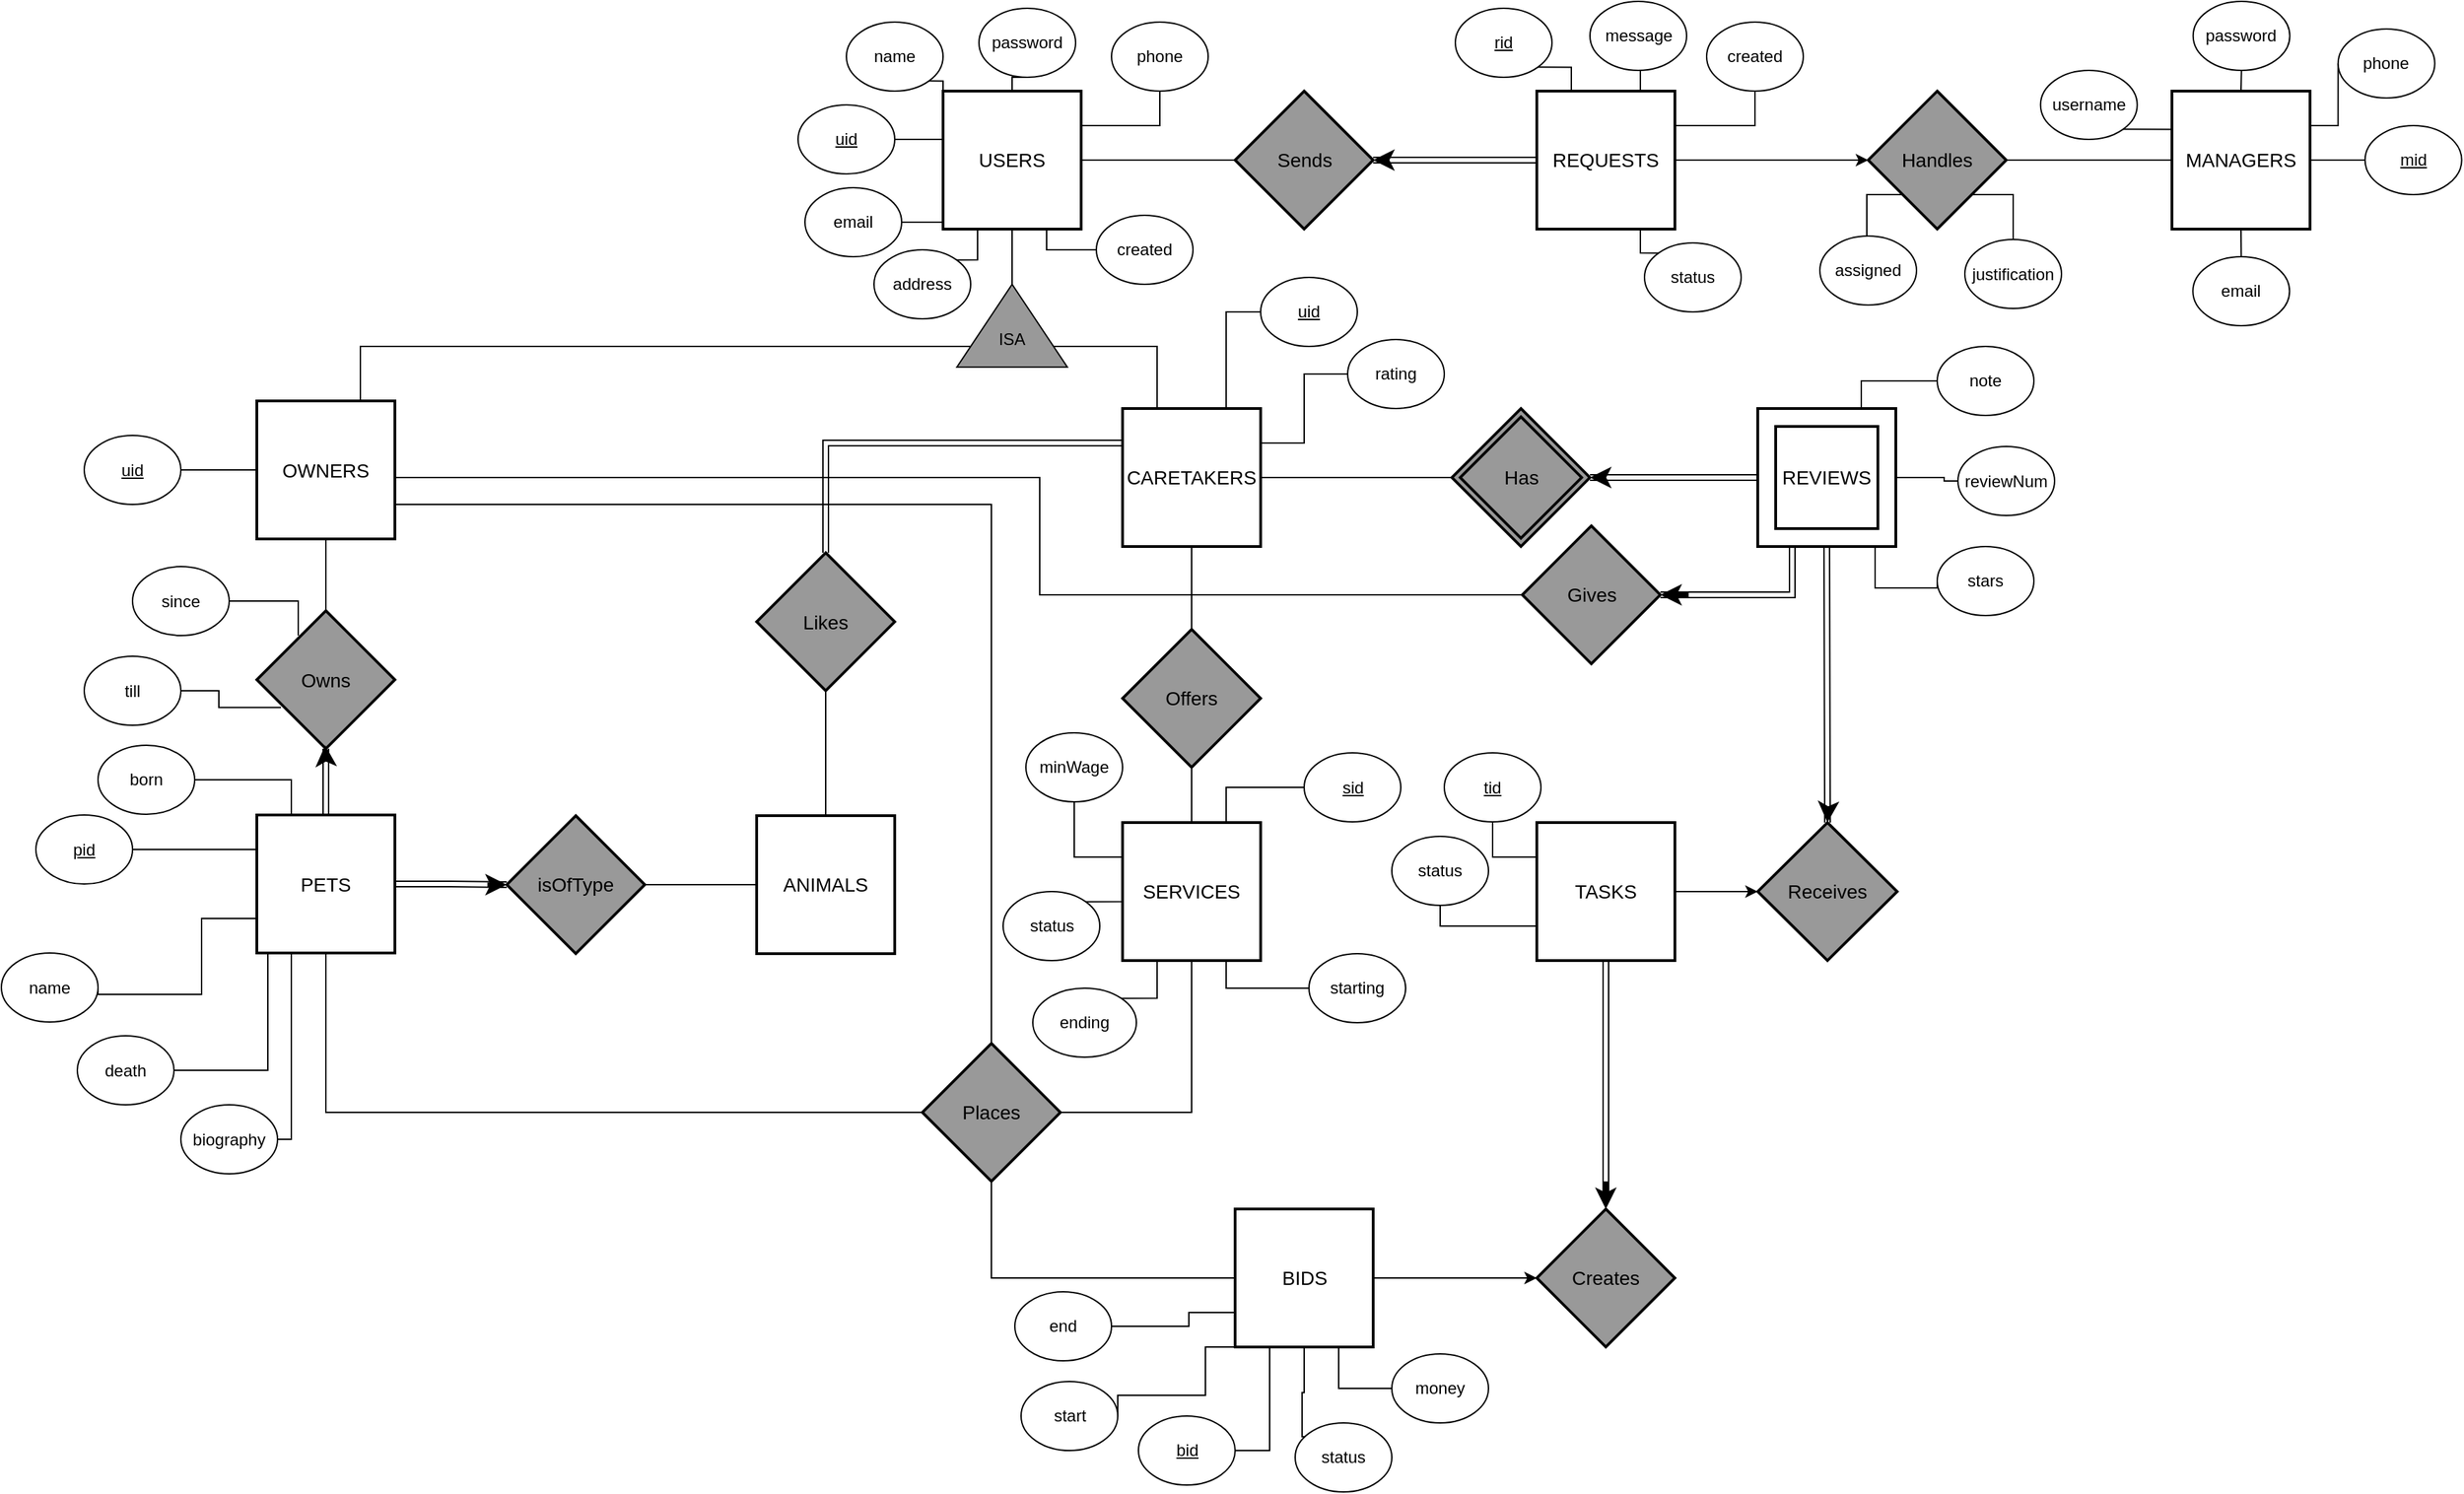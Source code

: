 <mxfile version="10.6.0" type="device"><diagram id="n_e7y2fz_6-iy9PknQTj" name="Page-1"><mxGraphModel dx="2735" dy="988" grid="1" gridSize="10" guides="1" tooltips="1" connect="1" arrows="1" fold="1" page="1" pageScale="1" pageWidth="850" pageHeight="1100" math="0" shadow="0"><root><mxCell id="0"/><mxCell id="1" parent="0"/><mxCell id="u1Fh-uvXzKbqmt_doN1d-62" style="edgeStyle=orthogonalEdgeStyle;rounded=0;comic=0;orthogonalLoop=1;jettySize=auto;html=1;exitX=1;exitY=0.5;exitDx=0;exitDy=0;entryX=0;entryY=0.5;entryDx=0;entryDy=0;endArrow=none;endFill=0;shape=link;" parent="1" source="u1Fh-uvXzKbqmt_doN1d-14" target="u1Fh-uvXzKbqmt_doN1d-15" edge="1"><mxGeometry relative="1" as="geometry"/></mxCell><mxCell id="u1Fh-uvXzKbqmt_doN1d-14" value="Has" style="shape=rhombus;double=1;strokeWidth=2;fontSize=17;perimeter=rhombusPerimeter;whiteSpace=wrap;html=1;align=center;fontSize=14;shadow=0;fillColor=#999999;" parent="1" vertex="1"><mxGeometry x="748.5" y="300" width="100" height="100" as="geometry"/></mxCell><mxCell id="u1Fh-uvXzKbqmt_doN1d-15" value="REVIEWS" style="shape=ext;strokeWidth=2;margin=10;double=1;whiteSpace=wrap;html=1;align=center;fontSize=14;shadow=0;" parent="1" vertex="1"><mxGeometry x="970" y="300" width="100" height="100" as="geometry"/></mxCell><mxCell id="u1Fh-uvXzKbqmt_doN1d-52" style="edgeStyle=orthogonalEdgeStyle;rounded=0;comic=0;orthogonalLoop=1;jettySize=auto;html=1;exitX=0.5;exitY=1;exitDx=0;exitDy=0;entryX=1;entryY=0.5;entryDx=0;entryDy=0;endArrow=none;endFill=0;" parent="1" source="u1Fh-uvXzKbqmt_doN1d-17" target="u1Fh-uvXzKbqmt_doN1d-31" edge="1"><mxGeometry relative="1" as="geometry"/></mxCell><mxCell id="u1Fh-uvXzKbqmt_doN1d-66" style="edgeStyle=orthogonalEdgeStyle;rounded=0;comic=0;orthogonalLoop=1;jettySize=auto;html=1;exitX=1;exitY=0.5;exitDx=0;exitDy=0;entryX=0;entryY=0.5;entryDx=0;entryDy=0;endArrow=none;endFill=0;" parent="1" source="u1Fh-uvXzKbqmt_doN1d-17" target="u1Fh-uvXzKbqmt_doN1d-29" edge="1"><mxGeometry relative="1" as="geometry"/></mxCell><mxCell id="u1Fh-uvXzKbqmt_doN1d-17" value="USERS" style="strokeWidth=2;whiteSpace=wrap;html=1;align=center;fontSize=14;shadow=0;" parent="1" vertex="1"><mxGeometry x="380" y="70" width="100" height="100" as="geometry"/></mxCell><mxCell id="u1Fh-uvXzKbqmt_doN1d-48" style="edgeStyle=orthogonalEdgeStyle;rounded=0;comic=0;orthogonalLoop=1;jettySize=auto;html=1;exitX=0.25;exitY=0;exitDx=0;exitDy=0;entryX=1;entryY=0.75;entryDx=0;entryDy=0;endArrow=none;endFill=0;" parent="1" source="u1Fh-uvXzKbqmt_doN1d-18" target="u1Fh-uvXzKbqmt_doN1d-32" edge="1"><mxGeometry relative="1" as="geometry"/></mxCell><mxCell id="u1Fh-uvXzKbqmt_doN1d-53" style="edgeStyle=orthogonalEdgeStyle;rounded=0;comic=0;orthogonalLoop=1;jettySize=auto;html=1;exitX=0.5;exitY=1;exitDx=0;exitDy=0;entryX=0.5;entryY=0;entryDx=0;entryDy=0;endArrow=none;endFill=0;" parent="1" source="u1Fh-uvXzKbqmt_doN1d-18" target="u1Fh-uvXzKbqmt_doN1d-35" edge="1"><mxGeometry relative="1" as="geometry"/></mxCell><mxCell id="u1Fh-uvXzKbqmt_doN1d-61" style="edgeStyle=orthogonalEdgeStyle;rounded=0;comic=0;orthogonalLoop=1;jettySize=auto;html=1;exitX=1;exitY=0.5;exitDx=0;exitDy=0;endArrow=none;endFill=0;" parent="1" source="u1Fh-uvXzKbqmt_doN1d-18" target="u1Fh-uvXzKbqmt_doN1d-14" edge="1"><mxGeometry relative="1" as="geometry"/></mxCell><mxCell id="iqYuTHjjjb8gN9xhQKz7-6" style="edgeStyle=orthogonalEdgeStyle;rounded=0;orthogonalLoop=1;jettySize=auto;html=1;exitX=0;exitY=0.25;exitDx=0;exitDy=0;entryX=0.5;entryY=0;entryDx=0;entryDy=0;shape=link;" edge="1" parent="1" source="u1Fh-uvXzKbqmt_doN1d-18" target="iqYuTHjjjb8gN9xhQKz7-5"><mxGeometry relative="1" as="geometry"/></mxCell><mxCell id="u1Fh-uvXzKbqmt_doN1d-18" value="CARETAKERS" style="strokeWidth=2;whiteSpace=wrap;html=1;align=center;fontSize=14;shadow=0;" parent="1" vertex="1"><mxGeometry x="510" y="300" width="100" height="100" as="geometry"/></mxCell><mxCell id="u1Fh-uvXzKbqmt_doN1d-51" style="edgeStyle=orthogonalEdgeStyle;rounded=0;comic=0;orthogonalLoop=1;jettySize=auto;html=1;exitX=0.75;exitY=0;exitDx=0;exitDy=0;entryX=0;entryY=0.75;entryDx=0;entryDy=0;endArrow=none;endFill=0;" parent="1" source="u1Fh-uvXzKbqmt_doN1d-19" target="u1Fh-uvXzKbqmt_doN1d-32" edge="1"><mxGeometry relative="1" as="geometry"/></mxCell><mxCell id="u1Fh-uvXzKbqmt_doN1d-56" style="edgeStyle=orthogonalEdgeStyle;rounded=0;comic=0;orthogonalLoop=1;jettySize=auto;html=1;exitX=1;exitY=0.75;exitDx=0;exitDy=0;entryX=0.5;entryY=0;entryDx=0;entryDy=0;endArrow=none;endFill=0;" parent="1" source="u1Fh-uvXzKbqmt_doN1d-19" target="u1Fh-uvXzKbqmt_doN1d-37" edge="1"><mxGeometry relative="1" as="geometry"/></mxCell><mxCell id="u1Fh-uvXzKbqmt_doN1d-70" style="edgeStyle=orthogonalEdgeStyle;rounded=0;comic=0;orthogonalLoop=1;jettySize=auto;html=1;exitX=0.5;exitY=1;exitDx=0;exitDy=0;endArrow=none;endFill=0;" parent="1" source="u1Fh-uvXzKbqmt_doN1d-19" target="u1Fh-uvXzKbqmt_doN1d-28" edge="1"><mxGeometry relative="1" as="geometry"/></mxCell><mxCell id="u1Fh-uvXzKbqmt_doN1d-82" style="edgeStyle=orthogonalEdgeStyle;rounded=0;comic=0;orthogonalLoop=1;jettySize=auto;html=1;exitX=1;exitY=0.5;exitDx=0;exitDy=0;entryX=0;entryY=0.5;entryDx=0;entryDy=0;endArrow=none;endFill=0;" parent="1" source="u1Fh-uvXzKbqmt_doN1d-19" target="u1Fh-uvXzKbqmt_doN1d-78" edge="1"><mxGeometry relative="1" as="geometry"><Array as="points"><mxPoint x="450" y="350"/><mxPoint x="450" y="435"/></Array></mxGeometry></mxCell><mxCell id="u1Fh-uvXzKbqmt_doN1d-19" value="OWNERS" style="strokeWidth=2;whiteSpace=wrap;html=1;align=center;fontSize=14;shadow=0;" parent="1" vertex="1"><mxGeometry x="-117" y="294.5" width="100" height="100" as="geometry"/></mxCell><mxCell id="u1Fh-uvXzKbqmt_doN1d-42" value="" style="edgeStyle=orthogonalEdgeStyle;shape=link;rounded=0;comic=0;orthogonalLoop=1;jettySize=auto;html=1;strokeColor=none;" parent="1" source="u1Fh-uvXzKbqmt_doN1d-20" target="u1Fh-uvXzKbqmt_doN1d-28" edge="1"><mxGeometry relative="1" as="geometry"/></mxCell><mxCell id="u1Fh-uvXzKbqmt_doN1d-57" style="edgeStyle=orthogonalEdgeStyle;rounded=0;comic=0;orthogonalLoop=1;jettySize=auto;html=1;exitX=0.5;exitY=1;exitDx=0;exitDy=0;entryX=0;entryY=0.5;entryDx=0;entryDy=0;endArrow=none;endFill=0;" parent="1" source="u1Fh-uvXzKbqmt_doN1d-20" target="u1Fh-uvXzKbqmt_doN1d-37" edge="1"><mxGeometry relative="1" as="geometry"><mxPoint x="-1" y="804.5" as="targetPoint"/></mxGeometry></mxCell><mxCell id="u1Fh-uvXzKbqmt_doN1d-87" style="edgeStyle=orthogonalEdgeStyle;shape=link;rounded=0;comic=0;orthogonalLoop=1;jettySize=auto;html=1;exitX=0.5;exitY=0;exitDx=0;exitDy=0;entryX=0.5;entryY=1;entryDx=0;entryDy=0;endArrow=block;endFill=0;" parent="1" source="u1Fh-uvXzKbqmt_doN1d-20" target="u1Fh-uvXzKbqmt_doN1d-28" edge="1"><mxGeometry relative="1" as="geometry"/></mxCell><mxCell id="u1Fh-uvXzKbqmt_doN1d-93" value="" style="edgeStyle=orthogonalEdgeStyle;shape=link;rounded=0;comic=0;orthogonalLoop=1;jettySize=auto;html=1;endArrow=block;endFill=0;" parent="1" source="u1Fh-uvXzKbqmt_doN1d-20" target="u1Fh-uvXzKbqmt_doN1d-28" edge="1"><mxGeometry relative="1" as="geometry"/></mxCell><mxCell id="iqYuTHjjjb8gN9xhQKz7-8" style="edgeStyle=orthogonalEdgeStyle;rounded=0;orthogonalLoop=1;jettySize=auto;html=1;exitX=1;exitY=0.5;exitDx=0;exitDy=0;entryX=0;entryY=0.5;entryDx=0;entryDy=0;endArrow=none;endFill=0;shape=link;" edge="1" parent="1" source="u1Fh-uvXzKbqmt_doN1d-20" target="iqYuTHjjjb8gN9xhQKz7-4"><mxGeometry relative="1" as="geometry"/></mxCell><mxCell id="u1Fh-uvXzKbqmt_doN1d-20" value="PETS" style="strokeWidth=2;whiteSpace=wrap;html=1;align=center;fontSize=14;shadow=0;" parent="1" vertex="1"><mxGeometry x="-117" y="594.5" width="100" height="100" as="geometry"/></mxCell><mxCell id="u1Fh-uvXzKbqmt_doN1d-21" value="SERVICES" style="strokeWidth=2;whiteSpace=wrap;html=1;align=center;fontSize=14;shadow=0;" parent="1" vertex="1"><mxGeometry x="510" y="600" width="100" height="100" as="geometry"/></mxCell><mxCell id="u1Fh-uvXzKbqmt_doN1d-71" style="edgeStyle=orthogonalEdgeStyle;rounded=0;comic=0;orthogonalLoop=1;jettySize=auto;html=1;exitX=1;exitY=0.5;exitDx=0;exitDy=0;endArrow=classic;endFill=1;" parent="1" source="u1Fh-uvXzKbqmt_doN1d-24" target="u1Fh-uvXzKbqmt_doN1d-30" edge="1"><mxGeometry relative="1" as="geometry"/></mxCell><mxCell id="u1Fh-uvXzKbqmt_doN1d-97" style="edgeStyle=orthogonalEdgeStyle;shape=link;rounded=0;comic=0;orthogonalLoop=1;jettySize=auto;html=1;exitX=0;exitY=0.5;exitDx=0;exitDy=0;entryX=1;entryY=0.5;entryDx=0;entryDy=0;endArrow=block;endFill=0;" parent="1" source="u1Fh-uvXzKbqmt_doN1d-24" target="u1Fh-uvXzKbqmt_doN1d-29" edge="1"><mxGeometry relative="1" as="geometry"/></mxCell><mxCell id="u1Fh-uvXzKbqmt_doN1d-24" value="REQUESTS" style="strokeWidth=2;whiteSpace=wrap;html=1;align=center;fontSize=14;shadow=0;" parent="1" vertex="1"><mxGeometry x="810" y="70" width="100" height="100" as="geometry"/></mxCell><mxCell id="u1Fh-uvXzKbqmt_doN1d-74" style="edgeStyle=orthogonalEdgeStyle;rounded=0;comic=0;orthogonalLoop=1;jettySize=auto;html=1;exitX=0;exitY=0.5;exitDx=0;exitDy=0;entryX=1;entryY=0.5;entryDx=0;entryDy=0;endArrow=none;endFill=0;" parent="1" source="u1Fh-uvXzKbqmt_doN1d-25" target="u1Fh-uvXzKbqmt_doN1d-30" edge="1"><mxGeometry relative="1" as="geometry"/></mxCell><mxCell id="u1Fh-uvXzKbqmt_doN1d-25" value="MANAGERS" style="strokeWidth=2;whiteSpace=wrap;html=1;align=center;fontSize=14;shadow=0;" parent="1" vertex="1"><mxGeometry x="1270" y="70" width="100" height="100" as="geometry"/></mxCell><mxCell id="u1Fh-uvXzKbqmt_doN1d-59" style="edgeStyle=orthogonalEdgeStyle;rounded=0;comic=0;orthogonalLoop=1;jettySize=auto;html=1;exitX=1;exitY=0.5;exitDx=0;exitDy=0;entryX=0;entryY=0.5;entryDx=0;entryDy=0;endArrow=classic;endFill=1;" parent="1" source="u1Fh-uvXzKbqmt_doN1d-26" target="u1Fh-uvXzKbqmt_doN1d-38" edge="1"><mxGeometry relative="1" as="geometry"><Array as="points"><mxPoint x="760" y="930"/><mxPoint x="760" y="930"/></Array></mxGeometry></mxCell><mxCell id="u1Fh-uvXzKbqmt_doN1d-64" style="edgeStyle=orthogonalEdgeStyle;rounded=0;comic=0;orthogonalLoop=1;jettySize=auto;html=1;exitX=0;exitY=0.5;exitDx=0;exitDy=0;entryX=0.5;entryY=1;entryDx=0;entryDy=0;endArrow=none;endFill=0;" parent="1" source="u1Fh-uvXzKbqmt_doN1d-26" target="u1Fh-uvXzKbqmt_doN1d-37" edge="1"><mxGeometry relative="1" as="geometry"/></mxCell><mxCell id="8nkwq_duVArRaIEp1rYH-12" style="edgeStyle=orthogonalEdgeStyle;rounded=0;orthogonalLoop=1;jettySize=auto;html=1;exitX=0.25;exitY=1;exitDx=0;exitDy=0;entryX=1;entryY=0.5;entryDx=0;entryDy=0;endArrow=none;endFill=0;" parent="1" source="u1Fh-uvXzKbqmt_doN1d-26" target="8nkwq_duVArRaIEp1rYH-11" edge="1"><mxGeometry relative="1" as="geometry"><Array as="points"><mxPoint x="570" y="980"/><mxPoint x="570" y="1015"/></Array></mxGeometry></mxCell><mxCell id="u1Fh-uvXzKbqmt_doN1d-26" value="BIDS" style="strokeWidth=2;whiteSpace=wrap;html=1;align=center;fontSize=14;shadow=0;" parent="1" vertex="1"><mxGeometry x="591.5" y="880" width="100" height="100" as="geometry"/></mxCell><mxCell id="u1Fh-uvXzKbqmt_doN1d-81" style="edgeStyle=orthogonalEdgeStyle;rounded=0;comic=0;orthogonalLoop=1;jettySize=auto;html=1;exitX=1;exitY=0.5;exitDx=0;exitDy=0;entryX=0;entryY=0.5;entryDx=0;entryDy=0;endArrow=classic;endFill=1;" parent="1" source="u1Fh-uvXzKbqmt_doN1d-27" target="u1Fh-uvXzKbqmt_doN1d-77" edge="1"><mxGeometry relative="1" as="geometry"/></mxCell><mxCell id="u1Fh-uvXzKbqmt_doN1d-86" style="edgeStyle=orthogonalEdgeStyle;shape=link;rounded=0;comic=0;orthogonalLoop=1;jettySize=auto;html=1;exitX=0.5;exitY=1;exitDx=0;exitDy=0;endArrow=block;endFill=0;" parent="1" source="u1Fh-uvXzKbqmt_doN1d-27" edge="1"><mxGeometry relative="1" as="geometry"><mxPoint x="860" y="870" as="targetPoint"/></mxGeometry></mxCell><mxCell id="u1Fh-uvXzKbqmt_doN1d-27" value="TASKS" style="strokeWidth=2;whiteSpace=wrap;html=1;align=center;fontSize=14;shadow=0;" parent="1" vertex="1"><mxGeometry x="810" y="600" width="100" height="100" as="geometry"/></mxCell><mxCell id="u1Fh-uvXzKbqmt_doN1d-28" value="Owns" style="shape=rhombus;strokeWidth=2;fontSize=17;perimeter=rhombusPerimeter;whiteSpace=wrap;html=1;align=center;fontSize=14;shadow=0;fillColor=#999999;" parent="1" vertex="1"><mxGeometry x="-117" y="446.5" width="100" height="100" as="geometry"/></mxCell><mxCell id="u1Fh-uvXzKbqmt_doN1d-29" value="Sends" style="shape=rhombus;strokeWidth=2;fontSize=17;perimeter=rhombusPerimeter;whiteSpace=wrap;html=1;align=center;fontSize=14;shadow=0;fillColor=#999999;" parent="1" vertex="1"><mxGeometry x="591.5" y="70" width="100" height="100" as="geometry"/></mxCell><mxCell id="u1Fh-uvXzKbqmt_doN1d-30" value="Handles" style="shape=rhombus;strokeWidth=2;fontSize=17;perimeter=rhombusPerimeter;whiteSpace=wrap;html=1;align=center;fontSize=14;shadow=0;fillColor=#999999;" parent="1" vertex="1"><mxGeometry x="1050" y="70" width="100" height="100" as="geometry"/></mxCell><mxCell id="u1Fh-uvXzKbqmt_doN1d-31" value="" style="triangle;whiteSpace=wrap;html=1;shadow=0;rotation=-90;fillColor=#999999;" parent="1" vertex="1"><mxGeometry x="400" y="200" width="60" height="80" as="geometry"/></mxCell><mxCell id="u1Fh-uvXzKbqmt_doN1d-32" value="ISA" style="text;html=1;strokeColor=none;fillColor=none;align=center;verticalAlign=middle;whiteSpace=wrap;rounded=0;shadow=0;" parent="1" vertex="1"><mxGeometry x="409.5" y="240" width="40" height="20" as="geometry"/></mxCell><mxCell id="u1Fh-uvXzKbqmt_doN1d-54" style="edgeStyle=orthogonalEdgeStyle;rounded=0;comic=0;orthogonalLoop=1;jettySize=auto;html=1;exitX=0.5;exitY=1;exitDx=0;exitDy=0;entryX=0.5;entryY=0;entryDx=0;entryDy=0;endArrow=none;endFill=0;" parent="1" source="u1Fh-uvXzKbqmt_doN1d-35" target="u1Fh-uvXzKbqmt_doN1d-21" edge="1"><mxGeometry relative="1" as="geometry"/></mxCell><mxCell id="u1Fh-uvXzKbqmt_doN1d-35" value="Offers" style="shape=rhombus;strokeWidth=2;fontSize=17;perimeter=rhombusPerimeter;whiteSpace=wrap;html=1;align=center;fontSize=14;shadow=0;fillColor=#999999;" parent="1" vertex="1"><mxGeometry x="510" y="460" width="100" height="100" as="geometry"/></mxCell><mxCell id="u1Fh-uvXzKbqmt_doN1d-65" style="edgeStyle=orthogonalEdgeStyle;rounded=0;comic=0;orthogonalLoop=1;jettySize=auto;html=1;exitX=1;exitY=0.5;exitDx=0;exitDy=0;entryX=0.5;entryY=1;entryDx=0;entryDy=0;endArrow=none;endFill=0;" parent="1" source="u1Fh-uvXzKbqmt_doN1d-37" target="u1Fh-uvXzKbqmt_doN1d-21" edge="1"><mxGeometry relative="1" as="geometry"/></mxCell><mxCell id="u1Fh-uvXzKbqmt_doN1d-37" value="Places" style="shape=rhombus;strokeWidth=2;fontSize=17;perimeter=rhombusPerimeter;whiteSpace=wrap;html=1;align=center;fontSize=14;shadow=0;fillColor=#999999;" parent="1" vertex="1"><mxGeometry x="365" y="760" width="100" height="100" as="geometry"/></mxCell><mxCell id="u1Fh-uvXzKbqmt_doN1d-38" value="Creates" style="shape=rhombus;strokeWidth=2;fontSize=17;perimeter=rhombusPerimeter;whiteSpace=wrap;html=1;align=center;fontSize=14;shadow=0;fillColor=#999999;" parent="1" vertex="1"><mxGeometry x="810" y="880" width="100" height="100" as="geometry"/></mxCell><mxCell id="u1Fh-uvXzKbqmt_doN1d-80" style="edgeStyle=orthogonalEdgeStyle;rounded=0;comic=0;orthogonalLoop=1;jettySize=auto;html=1;exitX=0.5;exitY=0;exitDx=0;exitDy=0;entryX=0.5;entryY=1;entryDx=0;entryDy=0;endArrow=none;endFill=0;shape=link;" parent="1" source="u1Fh-uvXzKbqmt_doN1d-77" target="u1Fh-uvXzKbqmt_doN1d-15" edge="1"><mxGeometry relative="1" as="geometry"><Array as="points"><mxPoint x="1020" y="600"/></Array></mxGeometry></mxCell><mxCell id="u1Fh-uvXzKbqmt_doN1d-77" value="Receives" style="shape=rhombus;strokeWidth=2;fontSize=17;perimeter=rhombusPerimeter;whiteSpace=wrap;html=1;align=center;fontSize=14;shadow=0;fillColor=#999999;" parent="1" vertex="1"><mxGeometry x="970" y="600" width="101" height="100" as="geometry"/></mxCell><mxCell id="u1Fh-uvXzKbqmt_doN1d-79" style="edgeStyle=orthogonalEdgeStyle;rounded=0;comic=0;orthogonalLoop=1;jettySize=auto;html=1;exitX=1;exitY=0.5;exitDx=0;exitDy=0;entryX=0.25;entryY=1;entryDx=0;entryDy=0;endArrow=none;endFill=0;shape=link;" parent="1" source="u1Fh-uvXzKbqmt_doN1d-78" target="u1Fh-uvXzKbqmt_doN1d-15" edge="1"><mxGeometry relative="1" as="geometry"/></mxCell><mxCell id="u1Fh-uvXzKbqmt_doN1d-78" value="Gives" style="shape=rhombus;strokeWidth=2;fontSize=17;perimeter=rhombusPerimeter;whiteSpace=wrap;html=1;align=center;fontSize=14;shadow=0;fillColor=#999999;" parent="1" vertex="1"><mxGeometry x="799.5" y="385" width="100" height="100" as="geometry"/></mxCell><mxCell id="u1Fh-uvXzKbqmt_doN1d-92" value="" style="endArrow=classic;html=1;strokeWidth=3;" parent="1" edge="1"><mxGeometry width="50" height="50" relative="1" as="geometry"><mxPoint x="-67" y="554.5" as="sourcePoint"/><mxPoint x="-67.5" y="544" as="targetPoint"/></mxGeometry></mxCell><mxCell id="u1Fh-uvXzKbqmt_doN1d-95" value="" style="endArrow=classic;html=1;strokeWidth=3;entryX=0.5;entryY=0;entryDx=0;entryDy=0;" parent="1" target="u1Fh-uvXzKbqmt_doN1d-38" edge="1"><mxGeometry width="50" height="50" relative="1" as="geometry"><mxPoint x="860" y="860" as="sourcePoint"/><mxPoint x="841" y="810" as="targetPoint"/></mxGeometry></mxCell><mxCell id="u1Fh-uvXzKbqmt_doN1d-96" value="" style="endArrow=classic;html=1;strokeWidth=3;" parent="1" edge="1"><mxGeometry width="50" height="50" relative="1" as="geometry"><mxPoint x="700" y="120" as="sourcePoint"/><mxPoint x="691.5" y="120" as="targetPoint"/></mxGeometry></mxCell><mxCell id="u1Fh-uvXzKbqmt_doN1d-98" value="" style="endArrow=classic;html=1;strokeWidth=3;" parent="1" edge="1"><mxGeometry width="50" height="50" relative="1" as="geometry"><mxPoint x="860" y="350" as="sourcePoint"/><mxPoint x="848.5" y="350" as="targetPoint"/></mxGeometry></mxCell><mxCell id="u1Fh-uvXzKbqmt_doN1d-113" style="edgeStyle=orthogonalEdgeStyle;rounded=0;comic=0;orthogonalLoop=1;jettySize=auto;html=1;exitX=1;exitY=0.5;exitDx=0;exitDy=0;entryX=0;entryY=0.25;entryDx=0;entryDy=0;endArrow=none;endFill=0;" parent="1" source="u1Fh-uvXzKbqmt_doN1d-99" target="u1Fh-uvXzKbqmt_doN1d-17" edge="1"><mxGeometry relative="1" as="geometry"/></mxCell><mxCell id="u1Fh-uvXzKbqmt_doN1d-99" value="&lt;u&gt;uid&lt;/u&gt;" style="ellipse;whiteSpace=wrap;html=1;shadow=0;" parent="1" vertex="1"><mxGeometry x="275" y="80" width="70" height="50" as="geometry"/></mxCell><mxCell id="u1Fh-uvXzKbqmt_doN1d-114" style="edgeStyle=orthogonalEdgeStyle;rounded=0;comic=0;orthogonalLoop=1;jettySize=auto;html=1;exitX=1;exitY=0.5;exitDx=0;exitDy=0;entryX=0;entryY=0.75;entryDx=0;entryDy=0;endArrow=none;endFill=0;" parent="1" source="u1Fh-uvXzKbqmt_doN1d-100" target="u1Fh-uvXzKbqmt_doN1d-17" edge="1"><mxGeometry relative="1" as="geometry"/></mxCell><mxCell id="u1Fh-uvXzKbqmt_doN1d-100" value="email" style="ellipse;whiteSpace=wrap;html=1;shadow=0;" parent="1" vertex="1"><mxGeometry x="280" y="140" width="70" height="50" as="geometry"/></mxCell><mxCell id="u1Fh-uvXzKbqmt_doN1d-110" style="edgeStyle=orthogonalEdgeStyle;rounded=0;comic=0;orthogonalLoop=1;jettySize=auto;html=1;exitX=1;exitY=1;exitDx=0;exitDy=0;entryX=0;entryY=0.25;entryDx=0;entryDy=0;endArrow=none;endFill=0;" parent="1" source="u1Fh-uvXzKbqmt_doN1d-102" target="u1Fh-uvXzKbqmt_doN1d-17" edge="1"><mxGeometry relative="1" as="geometry"/></mxCell><mxCell id="u1Fh-uvXzKbqmt_doN1d-102" value="name" style="ellipse;whiteSpace=wrap;html=1;shadow=0;" parent="1" vertex="1"><mxGeometry x="310" y="20" width="70" height="50" as="geometry"/></mxCell><mxCell id="u1Fh-uvXzKbqmt_doN1d-111" style="edgeStyle=orthogonalEdgeStyle;rounded=0;comic=0;orthogonalLoop=1;jettySize=auto;html=1;exitX=0.5;exitY=1;exitDx=0;exitDy=0;entryX=0.5;entryY=0;entryDx=0;entryDy=0;endArrow=none;endFill=0;" parent="1" source="u1Fh-uvXzKbqmt_doN1d-103" target="u1Fh-uvXzKbqmt_doN1d-17" edge="1"><mxGeometry relative="1" as="geometry"/></mxCell><mxCell id="u1Fh-uvXzKbqmt_doN1d-103" value="password" style="ellipse;whiteSpace=wrap;html=1;shadow=0;" parent="1" vertex="1"><mxGeometry x="406" y="10" width="70" height="50" as="geometry"/></mxCell><mxCell id="u1Fh-uvXzKbqmt_doN1d-112" style="edgeStyle=orthogonalEdgeStyle;rounded=0;comic=0;orthogonalLoop=1;jettySize=auto;html=1;exitX=0.5;exitY=1;exitDx=0;exitDy=0;entryX=1;entryY=0.25;entryDx=0;entryDy=0;endArrow=none;endFill=0;" parent="1" source="u1Fh-uvXzKbqmt_doN1d-104" target="u1Fh-uvXzKbqmt_doN1d-17" edge="1"><mxGeometry relative="1" as="geometry"/></mxCell><mxCell id="u1Fh-uvXzKbqmt_doN1d-104" value="phone" style="ellipse;whiteSpace=wrap;html=1;shadow=0;" parent="1" vertex="1"><mxGeometry x="502" y="20" width="70" height="50" as="geometry"/></mxCell><mxCell id="u1Fh-uvXzKbqmt_doN1d-126" style="edgeStyle=orthogonalEdgeStyle;rounded=0;comic=0;orthogonalLoop=1;jettySize=auto;html=1;exitX=0.5;exitY=0;exitDx=0;exitDy=0;entryX=0.5;entryY=1;entryDx=0;entryDy=0;endArrow=none;endFill=0;" parent="1" source="u1Fh-uvXzKbqmt_doN1d-106" target="u1Fh-uvXzKbqmt_doN1d-25" edge="1"><mxGeometry relative="1" as="geometry"/></mxCell><mxCell id="u1Fh-uvXzKbqmt_doN1d-106" value="email" style="ellipse;whiteSpace=wrap;html=1;shadow=0;" parent="1" vertex="1"><mxGeometry x="1285.167" y="190" width="70" height="50" as="geometry"/></mxCell><mxCell id="u1Fh-uvXzKbqmt_doN1d-115" style="edgeStyle=orthogonalEdgeStyle;rounded=0;comic=0;orthogonalLoop=1;jettySize=auto;html=1;exitX=1;exitY=0;exitDx=0;exitDy=0;entryX=0.25;entryY=1;entryDx=0;entryDy=0;endArrow=none;endFill=0;" parent="1" source="u1Fh-uvXzKbqmt_doN1d-107" target="u1Fh-uvXzKbqmt_doN1d-17" edge="1"><mxGeometry relative="1" as="geometry"/></mxCell><mxCell id="u1Fh-uvXzKbqmt_doN1d-107" value="address" style="ellipse;whiteSpace=wrap;html=1;shadow=0;" parent="1" vertex="1"><mxGeometry x="330" y="185" width="70" height="50" as="geometry"/></mxCell><mxCell id="u1Fh-uvXzKbqmt_doN1d-116" style="edgeStyle=orthogonalEdgeStyle;rounded=0;comic=0;orthogonalLoop=1;jettySize=auto;html=1;exitX=0;exitY=0.5;exitDx=0;exitDy=0;entryX=0.75;entryY=1;entryDx=0;entryDy=0;endArrow=none;endFill=0;" parent="1" source="u1Fh-uvXzKbqmt_doN1d-108" target="u1Fh-uvXzKbqmt_doN1d-17" edge="1"><mxGeometry relative="1" as="geometry"/></mxCell><mxCell id="u1Fh-uvXzKbqmt_doN1d-108" value="created" style="ellipse;whiteSpace=wrap;html=1;shadow=0;" parent="1" vertex="1"><mxGeometry x="491" y="160" width="70" height="50" as="geometry"/></mxCell><mxCell id="u1Fh-uvXzKbqmt_doN1d-125" style="edgeStyle=orthogonalEdgeStyle;rounded=0;comic=0;orthogonalLoop=1;jettySize=auto;html=1;exitX=0;exitY=0.5;exitDx=0;exitDy=0;entryX=1;entryY=0.5;entryDx=0;entryDy=0;endArrow=none;endFill=0;" parent="1" source="u1Fh-uvXzKbqmt_doN1d-118" target="u1Fh-uvXzKbqmt_doN1d-25" edge="1"><mxGeometry relative="1" as="geometry"/></mxCell><mxCell id="u1Fh-uvXzKbqmt_doN1d-118" value="&lt;u&gt;mid&lt;/u&gt;" style="ellipse;whiteSpace=wrap;html=1;shadow=0;" parent="1" vertex="1"><mxGeometry x="1409.833" y="95" width="70" height="50" as="geometry"/></mxCell><mxCell id="u1Fh-uvXzKbqmt_doN1d-122" style="edgeStyle=orthogonalEdgeStyle;rounded=0;comic=0;orthogonalLoop=1;jettySize=auto;html=1;exitX=1;exitY=1;exitDx=0;exitDy=0;entryX=0;entryY=0.25;entryDx=0;entryDy=0;endArrow=none;endFill=0;" parent="1" source="u1Fh-uvXzKbqmt_doN1d-119" target="u1Fh-uvXzKbqmt_doN1d-25" edge="1"><mxGeometry relative="1" as="geometry"/></mxCell><mxCell id="u1Fh-uvXzKbqmt_doN1d-119" value="username" style="ellipse;whiteSpace=wrap;html=1;shadow=0;" parent="1" vertex="1"><mxGeometry x="1174.833" y="55" width="70" height="50" as="geometry"/></mxCell><mxCell id="u1Fh-uvXzKbqmt_doN1d-123" style="edgeStyle=orthogonalEdgeStyle;rounded=0;comic=0;orthogonalLoop=1;jettySize=auto;html=1;exitX=0.5;exitY=1;exitDx=0;exitDy=0;entryX=0.5;entryY=0;entryDx=0;entryDy=0;endArrow=none;endFill=0;" parent="1" source="u1Fh-uvXzKbqmt_doN1d-120" target="u1Fh-uvXzKbqmt_doN1d-25" edge="1"><mxGeometry relative="1" as="geometry"/></mxCell><mxCell id="u1Fh-uvXzKbqmt_doN1d-120" value="password" style="ellipse;whiteSpace=wrap;html=1;shadow=0;" parent="1" vertex="1"><mxGeometry x="1285.333" y="5" width="70" height="50" as="geometry"/></mxCell><mxCell id="u1Fh-uvXzKbqmt_doN1d-124" style="edgeStyle=orthogonalEdgeStyle;rounded=0;comic=0;orthogonalLoop=1;jettySize=auto;html=1;exitX=0;exitY=0.5;exitDx=0;exitDy=0;entryX=1;entryY=0.25;entryDx=0;entryDy=0;endArrow=none;endFill=0;" parent="1" source="u1Fh-uvXzKbqmt_doN1d-121" target="u1Fh-uvXzKbqmt_doN1d-25" edge="1"><mxGeometry relative="1" as="geometry"><Array as="points"><mxPoint x="1391" y="95"/></Array></mxGeometry></mxCell><mxCell id="u1Fh-uvXzKbqmt_doN1d-121" value="phone" style="ellipse;whiteSpace=wrap;html=1;shadow=0;" parent="1" vertex="1"><mxGeometry x="1390.333" y="25" width="70" height="50" as="geometry"/></mxCell><mxCell id="u1Fh-uvXzKbqmt_doN1d-128" style="edgeStyle=orthogonalEdgeStyle;rounded=0;comic=0;orthogonalLoop=1;jettySize=auto;html=1;exitX=1;exitY=0.5;exitDx=0;exitDy=0;entryX=0;entryY=0.5;entryDx=0;entryDy=0;endArrow=none;endFill=0;" parent="1" source="u1Fh-uvXzKbqmt_doN1d-127" target="u1Fh-uvXzKbqmt_doN1d-19" edge="1"><mxGeometry relative="1" as="geometry"/></mxCell><mxCell id="u1Fh-uvXzKbqmt_doN1d-127" value="&lt;u&gt;uid&lt;/u&gt;" style="ellipse;whiteSpace=wrap;html=1;shadow=0;" parent="1" vertex="1"><mxGeometry x="-242" y="319.5" width="70" height="50" as="geometry"/></mxCell><mxCell id="u1Fh-uvXzKbqmt_doN1d-130" style="edgeStyle=orthogonalEdgeStyle;rounded=0;comic=0;orthogonalLoop=1;jettySize=auto;html=1;exitX=0;exitY=0.5;exitDx=0;exitDy=0;entryX=0.75;entryY=0;entryDx=0;entryDy=0;endArrow=none;endFill=0;" parent="1" source="u1Fh-uvXzKbqmt_doN1d-129" target="u1Fh-uvXzKbqmt_doN1d-18" edge="1"><mxGeometry relative="1" as="geometry"><Array as="points"><mxPoint x="585" y="230"/></Array></mxGeometry></mxCell><mxCell id="u1Fh-uvXzKbqmt_doN1d-129" value="&lt;u&gt;uid&lt;/u&gt;" style="ellipse;whiteSpace=wrap;html=1;shadow=0;" parent="1" vertex="1"><mxGeometry x="610" y="205" width="70" height="50" as="geometry"/></mxCell><mxCell id="u1Fh-uvXzKbqmt_doN1d-132" style="edgeStyle=orthogonalEdgeStyle;rounded=0;comic=0;orthogonalLoop=1;jettySize=auto;html=1;exitX=0;exitY=0.5;exitDx=0;exitDy=0;entryX=1;entryY=0.25;entryDx=0;entryDy=0;endArrow=none;endFill=0;" parent="1" source="u1Fh-uvXzKbqmt_doN1d-131" target="u1Fh-uvXzKbqmt_doN1d-18" edge="1"><mxGeometry relative="1" as="geometry"/></mxCell><mxCell id="u1Fh-uvXzKbqmt_doN1d-131" value="rating" style="ellipse;whiteSpace=wrap;html=1;shadow=0;" parent="1" vertex="1"><mxGeometry x="673" y="250" width="70" height="50" as="geometry"/></mxCell><mxCell id="u1Fh-uvXzKbqmt_doN1d-140" style="edgeStyle=orthogonalEdgeStyle;rounded=0;comic=0;orthogonalLoop=1;jettySize=auto;html=1;exitX=1;exitY=0.5;exitDx=0;exitDy=0;entryX=0;entryY=0.25;entryDx=0;entryDy=0;endArrow=none;endFill=0;" parent="1" source="u1Fh-uvXzKbqmt_doN1d-137" target="u1Fh-uvXzKbqmt_doN1d-20" edge="1"><mxGeometry relative="1" as="geometry"/></mxCell><mxCell id="u1Fh-uvXzKbqmt_doN1d-137" value="&lt;u&gt;pid&lt;/u&gt;" style="ellipse;whiteSpace=wrap;html=1;shadow=0;" parent="1" vertex="1"><mxGeometry x="-277" y="594.5" width="70" height="50" as="geometry"/></mxCell><mxCell id="u1Fh-uvXzKbqmt_doN1d-139" style="edgeStyle=orthogonalEdgeStyle;rounded=0;comic=0;orthogonalLoop=1;jettySize=auto;html=1;exitX=1;exitY=0.5;exitDx=0;exitDy=0;entryX=0.25;entryY=0;entryDx=0;entryDy=0;endArrow=none;endFill=0;" parent="1" source="u1Fh-uvXzKbqmt_doN1d-138" target="u1Fh-uvXzKbqmt_doN1d-20" edge="1"><mxGeometry relative="1" as="geometry"/></mxCell><mxCell id="u1Fh-uvXzKbqmt_doN1d-138" value="born" style="ellipse;whiteSpace=wrap;html=1;shadow=0;" parent="1" vertex="1"><mxGeometry x="-232" y="544" width="70" height="50" as="geometry"/></mxCell><mxCell id="u1Fh-uvXzKbqmt_doN1d-145" style="edgeStyle=orthogonalEdgeStyle;rounded=0;comic=0;orthogonalLoop=1;jettySize=auto;html=1;exitX=1;exitY=0.5;exitDx=0;exitDy=0;entryX=0.25;entryY=1;entryDx=0;entryDy=0;endArrow=none;endFill=0;" parent="1" source="u1Fh-uvXzKbqmt_doN1d-144" target="u1Fh-uvXzKbqmt_doN1d-20" edge="1"><mxGeometry relative="1" as="geometry"><Array as="points"><mxPoint x="-92" y="829.5"/></Array></mxGeometry></mxCell><mxCell id="u1Fh-uvXzKbqmt_doN1d-144" value="biography" style="ellipse;whiteSpace=wrap;html=1;shadow=0;" parent="1" vertex="1"><mxGeometry x="-172" y="804.5" width="70" height="50" as="geometry"/></mxCell><mxCell id="u1Fh-uvXzKbqmt_doN1d-147" style="edgeStyle=orthogonalEdgeStyle;rounded=0;comic=0;orthogonalLoop=1;jettySize=auto;html=1;exitX=1;exitY=0.5;exitDx=0;exitDy=0;entryX=0;entryY=0.75;entryDx=0;entryDy=0;endArrow=none;endFill=0;" parent="1" source="u1Fh-uvXzKbqmt_doN1d-146" target="u1Fh-uvXzKbqmt_doN1d-20" edge="1"><mxGeometry relative="1" as="geometry"><Array as="points"><mxPoint x="-232" y="724.5"/><mxPoint x="-157" y="724.5"/><mxPoint x="-157" y="669.5"/></Array></mxGeometry></mxCell><mxCell id="u1Fh-uvXzKbqmt_doN1d-146" value="name" style="ellipse;whiteSpace=wrap;html=1;shadow=0;" parent="1" vertex="1"><mxGeometry x="-302" y="694.5" width="70" height="50" as="geometry"/></mxCell><mxCell id="u1Fh-uvXzKbqmt_doN1d-154" style="edgeStyle=orthogonalEdgeStyle;rounded=0;comic=0;orthogonalLoop=1;jettySize=auto;html=1;exitX=1;exitY=0.5;exitDx=0;exitDy=0;endArrow=none;endFill=0;" parent="1" source="u1Fh-uvXzKbqmt_doN1d-149" edge="1"><mxGeometry relative="1" as="geometry"><mxPoint x="-87" y="464.5" as="targetPoint"/><Array as="points"><mxPoint x="-87" y="439.5"/></Array></mxGeometry></mxCell><mxCell id="u1Fh-uvXzKbqmt_doN1d-149" value="since" style="ellipse;whiteSpace=wrap;html=1;shadow=0;" parent="1" vertex="1"><mxGeometry x="-207" y="414.5" width="70" height="50" as="geometry"/></mxCell><mxCell id="u1Fh-uvXzKbqmt_doN1d-153" style="edgeStyle=orthogonalEdgeStyle;rounded=0;comic=0;orthogonalLoop=1;jettySize=auto;html=1;exitX=1;exitY=0.5;exitDx=0;exitDy=0;entryX=0.175;entryY=0.701;entryDx=0;entryDy=0;endArrow=none;endFill=0;entryPerimeter=0;" parent="1" source="u1Fh-uvXzKbqmt_doN1d-150" target="u1Fh-uvXzKbqmt_doN1d-28" edge="1"><mxGeometry relative="1" as="geometry"/></mxCell><mxCell id="u1Fh-uvXzKbqmt_doN1d-150" value="till" style="ellipse;whiteSpace=wrap;html=1;shadow=0;" parent="1" vertex="1"><mxGeometry x="-242" y="479.5" width="70" height="50" as="geometry"/></mxCell><mxCell id="u1Fh-uvXzKbqmt_doN1d-163" style="edgeStyle=orthogonalEdgeStyle;rounded=0;comic=0;orthogonalLoop=1;jettySize=auto;html=1;exitX=0;exitY=1;exitDx=0;exitDy=0;entryX=0.75;entryY=0;entryDx=0;entryDy=0;endArrow=none;endFill=0;" parent="1" source="u1Fh-uvXzKbqmt_doN1d-155" target="u1Fh-uvXzKbqmt_doN1d-24" edge="1"><mxGeometry relative="1" as="geometry"/></mxCell><mxCell id="u1Fh-uvXzKbqmt_doN1d-155" value="message" style="ellipse;whiteSpace=wrap;html=1;shadow=0;" parent="1" vertex="1"><mxGeometry x="848.5" y="5" width="70" height="50" as="geometry"/></mxCell><mxCell id="u1Fh-uvXzKbqmt_doN1d-162" style="edgeStyle=orthogonalEdgeStyle;rounded=0;comic=0;orthogonalLoop=1;jettySize=auto;html=1;exitX=0;exitY=0;exitDx=0;exitDy=0;entryX=0.75;entryY=1;entryDx=0;entryDy=0;endArrow=none;endFill=0;" parent="1" source="u1Fh-uvXzKbqmt_doN1d-156" target="u1Fh-uvXzKbqmt_doN1d-24" edge="1"><mxGeometry relative="1" as="geometry"/></mxCell><mxCell id="u1Fh-uvXzKbqmt_doN1d-156" value="status" style="ellipse;whiteSpace=wrap;html=1;shadow=0;" parent="1" vertex="1"><mxGeometry x="888" y="180" width="70" height="50" as="geometry"/></mxCell><mxCell id="u1Fh-uvXzKbqmt_doN1d-161" style="edgeStyle=orthogonalEdgeStyle;rounded=0;comic=0;orthogonalLoop=1;jettySize=auto;html=1;exitX=0.5;exitY=0;exitDx=0;exitDy=0;entryX=1;entryY=1;entryDx=0;entryDy=0;endArrow=none;endFill=0;" parent="1" source="u1Fh-uvXzKbqmt_doN1d-157" target="u1Fh-uvXzKbqmt_doN1d-30" edge="1"><mxGeometry relative="1" as="geometry"><Array as="points"><mxPoint x="1155" y="145"/></Array></mxGeometry></mxCell><mxCell id="u1Fh-uvXzKbqmt_doN1d-157" value="justification" style="ellipse;whiteSpace=wrap;html=1;shadow=0;" parent="1" vertex="1"><mxGeometry x="1120" y="177.5" width="70" height="50" as="geometry"/></mxCell><mxCell id="u1Fh-uvXzKbqmt_doN1d-165" style="edgeStyle=orthogonalEdgeStyle;rounded=0;comic=0;orthogonalLoop=1;jettySize=auto;html=1;exitX=1;exitY=1;exitDx=0;exitDy=0;entryX=0.25;entryY=0;entryDx=0;entryDy=0;endArrow=none;endFill=0;" parent="1" source="u1Fh-uvXzKbqmt_doN1d-164" target="u1Fh-uvXzKbqmt_doN1d-24" edge="1"><mxGeometry relative="1" as="geometry"/></mxCell><mxCell id="u1Fh-uvXzKbqmt_doN1d-164" value="&lt;u&gt;rid&lt;/u&gt;" style="ellipse;whiteSpace=wrap;html=1;shadow=0;" parent="1" vertex="1"><mxGeometry x="751" y="10" width="70" height="50" as="geometry"/></mxCell><mxCell id="u1Fh-uvXzKbqmt_doN1d-168" style="edgeStyle=orthogonalEdgeStyle;rounded=0;comic=0;orthogonalLoop=1;jettySize=auto;html=1;exitX=0.5;exitY=1;exitDx=0;exitDy=0;entryX=1;entryY=0.25;entryDx=0;entryDy=0;endArrow=none;endFill=0;" parent="1" source="u1Fh-uvXzKbqmt_doN1d-167" target="u1Fh-uvXzKbqmt_doN1d-24" edge="1"><mxGeometry relative="1" as="geometry"><mxPoint x="974.941" y="112.912" as="targetPoint"/><Array as="points"><mxPoint x="968" y="95"/></Array></mxGeometry></mxCell><mxCell id="u1Fh-uvXzKbqmt_doN1d-167" value="created" style="ellipse;whiteSpace=wrap;html=1;shadow=0;" parent="1" vertex="1"><mxGeometry x="933" y="20" width="70" height="50" as="geometry"/></mxCell><mxCell id="u1Fh-uvXzKbqmt_doN1d-170" style="edgeStyle=orthogonalEdgeStyle;rounded=0;comic=0;orthogonalLoop=1;jettySize=auto;html=1;exitX=0.5;exitY=0;exitDx=0;exitDy=0;entryX=0;entryY=1;entryDx=0;entryDy=0;endArrow=none;endFill=0;" parent="1" source="u1Fh-uvXzKbqmt_doN1d-169" target="u1Fh-uvXzKbqmt_doN1d-30" edge="1"><mxGeometry relative="1" as="geometry"><Array as="points"><mxPoint x="1049" y="145"/></Array></mxGeometry></mxCell><mxCell id="u1Fh-uvXzKbqmt_doN1d-169" value="assigned" style="ellipse;whiteSpace=wrap;html=1;shadow=0;" parent="1" vertex="1"><mxGeometry x="1015" y="175" width="70" height="50" as="geometry"/></mxCell><mxCell id="u1Fh-uvXzKbqmt_doN1d-173" style="edgeStyle=orthogonalEdgeStyle;rounded=0;comic=0;orthogonalLoop=1;jettySize=auto;html=1;exitX=0;exitY=0.5;exitDx=0;exitDy=0;entryX=0.75;entryY=0;entryDx=0;entryDy=0;endArrow=none;endFill=0;" parent="1" source="u1Fh-uvXzKbqmt_doN1d-171" target="u1Fh-uvXzKbqmt_doN1d-21" edge="1"><mxGeometry relative="1" as="geometry"/></mxCell><mxCell id="u1Fh-uvXzKbqmt_doN1d-171" value="&lt;u&gt;sid&lt;/u&gt;" style="ellipse;whiteSpace=wrap;html=1;shadow=0;" parent="1" vertex="1"><mxGeometry x="641.5" y="549.5" width="70" height="50" as="geometry"/></mxCell><mxCell id="u1Fh-uvXzKbqmt_doN1d-181" style="edgeStyle=orthogonalEdgeStyle;rounded=0;comic=0;orthogonalLoop=1;jettySize=auto;html=1;exitX=0;exitY=0.5;exitDx=0;exitDy=0;entryX=0.75;entryY=1;entryDx=0;entryDy=0;endArrow=none;endFill=0;" parent="1" source="u1Fh-uvXzKbqmt_doN1d-180" target="u1Fh-uvXzKbqmt_doN1d-21" edge="1"><mxGeometry relative="1" as="geometry"/></mxCell><mxCell id="u1Fh-uvXzKbqmt_doN1d-180" value="starting" style="ellipse;whiteSpace=wrap;html=1;shadow=0;" parent="1" vertex="1"><mxGeometry x="645" y="695" width="70" height="50" as="geometry"/></mxCell><mxCell id="u1Fh-uvXzKbqmt_doN1d-184" style="edgeStyle=orthogonalEdgeStyle;rounded=0;comic=0;orthogonalLoop=1;jettySize=auto;html=1;exitX=1;exitY=0;exitDx=0;exitDy=0;entryX=0.25;entryY=1;entryDx=0;entryDy=0;endArrow=none;endFill=0;" parent="1" source="u1Fh-uvXzKbqmt_doN1d-182" target="u1Fh-uvXzKbqmt_doN1d-21" edge="1"><mxGeometry relative="1" as="geometry"/></mxCell><mxCell id="u1Fh-uvXzKbqmt_doN1d-182" value="ending" style="ellipse;whiteSpace=wrap;html=1;shadow=0;" parent="1" vertex="1"><mxGeometry x="445" y="720" width="75" height="50" as="geometry"/></mxCell><mxCell id="u1Fh-uvXzKbqmt_doN1d-186" style="edgeStyle=orthogonalEdgeStyle;rounded=0;comic=0;orthogonalLoop=1;jettySize=auto;html=1;exitX=1;exitY=0;exitDx=0;exitDy=0;entryX=0;entryY=0.5;entryDx=0;entryDy=0;endArrow=none;endFill=0;" parent="1" source="u1Fh-uvXzKbqmt_doN1d-185" target="u1Fh-uvXzKbqmt_doN1d-21" edge="1"><mxGeometry relative="1" as="geometry"/></mxCell><mxCell id="u1Fh-uvXzKbqmt_doN1d-185" value="status" style="ellipse;whiteSpace=wrap;html=1;shadow=0;" parent="1" vertex="1"><mxGeometry x="423.5" y="650" width="70" height="50" as="geometry"/></mxCell><mxCell id="u1Fh-uvXzKbqmt_doN1d-188" style="edgeStyle=orthogonalEdgeStyle;rounded=0;comic=0;orthogonalLoop=1;jettySize=auto;html=1;exitX=0.5;exitY=1;exitDx=0;exitDy=0;entryX=0;entryY=0.25;entryDx=0;entryDy=0;endArrow=none;endFill=0;" parent="1" source="u1Fh-uvXzKbqmt_doN1d-187" target="u1Fh-uvXzKbqmt_doN1d-21" edge="1"><mxGeometry relative="1" as="geometry"/></mxCell><mxCell id="u1Fh-uvXzKbqmt_doN1d-187" value="minWage" style="ellipse;whiteSpace=wrap;html=1;shadow=0;" parent="1" vertex="1"><mxGeometry x="440" y="535" width="70" height="50" as="geometry"/></mxCell><mxCell id="u1Fh-uvXzKbqmt_doN1d-191" style="edgeStyle=orthogonalEdgeStyle;rounded=0;comic=0;orthogonalLoop=1;jettySize=auto;html=1;exitX=1;exitY=0.5;exitDx=0;exitDy=0;entryX=0.25;entryY=1;entryDx=0;entryDy=0;endArrow=none;endFill=0;strokeWidth=1;" parent="1" source="8nkwq_duVArRaIEp1rYH-1" target="u1Fh-uvXzKbqmt_doN1d-26" edge="1"><mxGeometry relative="1" as="geometry"><mxPoint x="641.235" y="860.118" as="sourcePoint"/></mxGeometry></mxCell><mxCell id="u1Fh-uvXzKbqmt_doN1d-204" style="edgeStyle=orthogonalEdgeStyle;rounded=0;comic=0;orthogonalLoop=1;jettySize=auto;html=1;exitX=0;exitY=0.5;exitDx=0;exitDy=0;endArrow=none;endFill=0;strokeWidth=1;entryX=0.75;entryY=1;entryDx=0;entryDy=0;" parent="1" source="u1Fh-uvXzKbqmt_doN1d-192" target="u1Fh-uvXzKbqmt_doN1d-26" edge="1"><mxGeometry relative="1" as="geometry"><Array as="points"><mxPoint x="666" y="1010"/></Array></mxGeometry></mxCell><mxCell id="u1Fh-uvXzKbqmt_doN1d-192" value="money" style="ellipse;whiteSpace=wrap;html=1;shadow=0;" parent="1" vertex="1"><mxGeometry x="705" y="985" width="70" height="50" as="geometry"/></mxCell><mxCell id="u1Fh-uvXzKbqmt_doN1d-202" style="edgeStyle=orthogonalEdgeStyle;rounded=0;comic=0;orthogonalLoop=1;jettySize=auto;html=1;exitX=0.5;exitY=0;exitDx=0;exitDy=0;entryX=0.5;entryY=1;entryDx=0;entryDy=0;endArrow=none;endFill=0;strokeWidth=1;" parent="1" source="u1Fh-uvXzKbqmt_doN1d-194" target="u1Fh-uvXzKbqmt_doN1d-26" edge="1"><mxGeometry relative="1" as="geometry"><Array as="points"><mxPoint x="640" y="1045"/><mxPoint x="640" y="1013"/><mxPoint x="641" y="1013"/></Array></mxGeometry></mxCell><mxCell id="u1Fh-uvXzKbqmt_doN1d-194" value="status" style="ellipse;whiteSpace=wrap;html=1;shadow=0;" parent="1" vertex="1"><mxGeometry x="635" y="1035" width="70" height="50" as="geometry"/></mxCell><mxCell id="u1Fh-uvXzKbqmt_doN1d-206" style="edgeStyle=orthogonalEdgeStyle;rounded=0;comic=0;orthogonalLoop=1;jettySize=auto;html=1;exitX=0.5;exitY=1;exitDx=0;exitDy=0;entryX=0;entryY=0.25;entryDx=0;entryDy=0;endArrow=none;endFill=0;strokeWidth=1;" parent="1" source="u1Fh-uvXzKbqmt_doN1d-205" target="u1Fh-uvXzKbqmt_doN1d-27" edge="1"><mxGeometry relative="1" as="geometry"/></mxCell><mxCell id="u1Fh-uvXzKbqmt_doN1d-205" value="&lt;u&gt;tid&lt;/u&gt;" style="ellipse;whiteSpace=wrap;html=1;shadow=0;" parent="1" vertex="1"><mxGeometry x="743" y="549.5" width="70" height="50" as="geometry"/></mxCell><mxCell id="u1Fh-uvXzKbqmt_doN1d-208" style="edgeStyle=orthogonalEdgeStyle;rounded=0;comic=0;orthogonalLoop=1;jettySize=auto;html=1;exitX=0.5;exitY=1;exitDx=0;exitDy=0;entryX=0;entryY=0.75;entryDx=0;entryDy=0;endArrow=none;endFill=0;strokeWidth=1;" parent="1" source="u1Fh-uvXzKbqmt_doN1d-207" target="u1Fh-uvXzKbqmt_doN1d-27" edge="1"><mxGeometry relative="1" as="geometry"><Array as="points"><mxPoint x="740" y="675"/></Array></mxGeometry></mxCell><mxCell id="u1Fh-uvXzKbqmt_doN1d-207" value="status" style="ellipse;whiteSpace=wrap;html=1;shadow=0;" parent="1" vertex="1"><mxGeometry x="705" y="610" width="70" height="50" as="geometry"/></mxCell><mxCell id="u1Fh-uvXzKbqmt_doN1d-218" style="edgeStyle=orthogonalEdgeStyle;rounded=0;comic=0;orthogonalLoop=1;jettySize=auto;html=1;exitX=0;exitY=0.5;exitDx=0;exitDy=0;entryX=1;entryY=0.5;entryDx=0;entryDy=0;endArrow=none;endFill=0;strokeWidth=1;" parent="1" source="u1Fh-uvXzKbqmt_doN1d-211" target="u1Fh-uvXzKbqmt_doN1d-15" edge="1"><mxGeometry relative="1" as="geometry"><Array as="points"><mxPoint x="1105" y="350"/></Array></mxGeometry></mxCell><mxCell id="u1Fh-uvXzKbqmt_doN1d-211" value="reviewNum" style="ellipse;whiteSpace=wrap;html=1;shadow=0;" parent="1" vertex="1"><mxGeometry x="1115" y="327.5" width="70" height="50" as="geometry"/></mxCell><mxCell id="u1Fh-uvXzKbqmt_doN1d-219" style="edgeStyle=orthogonalEdgeStyle;rounded=0;comic=0;orthogonalLoop=1;jettySize=auto;html=1;exitX=0;exitY=1;exitDx=0;exitDy=0;entryX=0.75;entryY=0;entryDx=0;entryDy=0;endArrow=none;endFill=0;strokeWidth=1;" parent="1" source="u1Fh-uvXzKbqmt_doN1d-212" target="u1Fh-uvXzKbqmt_doN1d-15" edge="1"><mxGeometry relative="1" as="geometry"><Array as="points"><mxPoint x="1110" y="280"/><mxPoint x="1045" y="280"/></Array></mxGeometry></mxCell><mxCell id="u1Fh-uvXzKbqmt_doN1d-212" value="note" style="ellipse;whiteSpace=wrap;html=1;shadow=0;" parent="1" vertex="1"><mxGeometry x="1100" y="255" width="70" height="50" as="geometry"/></mxCell><mxCell id="8nkwq_duVArRaIEp1rYH-1" value="&lt;u&gt;bid&lt;/u&gt;" style="ellipse;whiteSpace=wrap;html=1;shadow=0;" parent="1" vertex="1"><mxGeometry x="521.5" y="1030" width="70" height="50" as="geometry"/></mxCell><mxCell id="8nkwq_duVArRaIEp1rYH-3" value="" style="endArrow=classic;html=1;strokeWidth=3;entryX=0.5;entryY=0;entryDx=0;entryDy=0;" parent="1" target="u1Fh-uvXzKbqmt_doN1d-77" edge="1"><mxGeometry width="50" height="50" relative="1" as="geometry"><mxPoint x="1021" y="590" as="sourcePoint"/><mxPoint x="869.667" y="890.333" as="targetPoint"/></mxGeometry></mxCell><mxCell id="8nkwq_duVArRaIEp1rYH-5" value="" style="endArrow=classic;html=1;strokeWidth=3;entryX=1;entryY=0.5;entryDx=0;entryDy=0;" parent="1" target="u1Fh-uvXzKbqmt_doN1d-78" edge="1"><mxGeometry width="50" height="50" relative="1" as="geometry"><mxPoint x="920" y="435" as="sourcePoint"/><mxPoint x="858.5" y="360" as="targetPoint"/></mxGeometry></mxCell><mxCell id="8nkwq_duVArRaIEp1rYH-6" value="stars" style="ellipse;whiteSpace=wrap;html=1;shadow=0;" parent="1" vertex="1"><mxGeometry x="1100" y="400" width="70" height="50" as="geometry"/></mxCell><mxCell id="8nkwq_duVArRaIEp1rYH-7" style="edgeStyle=orthogonalEdgeStyle;rounded=0;comic=0;orthogonalLoop=1;jettySize=auto;html=1;exitX=0;exitY=0.5;exitDx=0;exitDy=0;entryX=0.75;entryY=1;entryDx=0;entryDy=0;endArrow=none;endFill=0;strokeWidth=1;" parent="1" source="8nkwq_duVArRaIEp1rYH-6" target="u1Fh-uvXzKbqmt_doN1d-15" edge="1"><mxGeometry relative="1" as="geometry"><mxPoint x="1119.667" y="307" as="sourcePoint"/><mxPoint x="1054.667" y="310.333" as="targetPoint"/><Array as="points"><mxPoint x="1100" y="430"/><mxPoint x="1055" y="430"/><mxPoint x="1055" y="400"/></Array></mxGeometry></mxCell><mxCell id="8nkwq_duVArRaIEp1rYH-8" value="death" style="ellipse;whiteSpace=wrap;html=1;shadow=0;" parent="1" vertex="1"><mxGeometry x="-247" y="754.5" width="70" height="50" as="geometry"/></mxCell><mxCell id="8nkwq_duVArRaIEp1rYH-9" style="edgeStyle=orthogonalEdgeStyle;rounded=0;comic=0;orthogonalLoop=1;jettySize=auto;html=1;exitX=1;exitY=0.5;exitDx=0;exitDy=0;entryX=0.25;entryY=1;entryDx=0;entryDy=0;endArrow=none;endFill=0;" parent="1" source="8nkwq_duVArRaIEp1rYH-8" target="u1Fh-uvXzKbqmt_doN1d-20" edge="1"><mxGeometry relative="1" as="geometry"><mxPoint x="-222.333" y="729.833" as="sourcePoint"/><mxPoint x="-109" y="688.167" as="targetPoint"/><Array as="points"><mxPoint x="-109" y="779.5"/><mxPoint x="-109" y="694.5"/></Array></mxGeometry></mxCell><mxCell id="8nkwq_duVArRaIEp1rYH-11" value="start" style="ellipse;whiteSpace=wrap;html=1;shadow=0;" parent="1" vertex="1"><mxGeometry x="436.5" y="1005" width="70" height="50" as="geometry"/></mxCell><mxCell id="8nkwq_duVArRaIEp1rYH-13" style="edgeStyle=orthogonalEdgeStyle;rounded=0;orthogonalLoop=1;jettySize=auto;html=1;exitX=0;exitY=0.75;exitDx=0;exitDy=0;entryX=1;entryY=0.5;entryDx=0;entryDy=0;endArrow=none;endFill=0;" parent="1" source="u1Fh-uvXzKbqmt_doN1d-26" target="8nkwq_duVArRaIEp1rYH-14" edge="1"><mxGeometry relative="1" as="geometry"><mxPoint x="604.333" y="940.333" as="sourcePoint"/><Array as="points"><mxPoint x="558" y="955"/><mxPoint x="558" y="965"/></Array></mxGeometry></mxCell><mxCell id="8nkwq_duVArRaIEp1rYH-14" value="end" style="ellipse;whiteSpace=wrap;html=1;shadow=0;" parent="1" vertex="1"><mxGeometry x="432" y="940" width="70" height="50" as="geometry"/></mxCell><mxCell id="iqYuTHjjjb8gN9xhQKz7-2" value="ANIMALS" style="strokeWidth=2;whiteSpace=wrap;html=1;align=center;fontSize=14;shadow=0;" vertex="1" parent="1"><mxGeometry x="245" y="595" width="100" height="100" as="geometry"/></mxCell><mxCell id="iqYuTHjjjb8gN9xhQKz7-9" style="edgeStyle=orthogonalEdgeStyle;rounded=0;orthogonalLoop=1;jettySize=auto;html=1;exitX=1;exitY=0.5;exitDx=0;exitDy=0;entryX=0;entryY=0.5;entryDx=0;entryDy=0;endArrow=none;endFill=0;" edge="1" parent="1" source="iqYuTHjjjb8gN9xhQKz7-4" target="iqYuTHjjjb8gN9xhQKz7-2"><mxGeometry relative="1" as="geometry"/></mxCell><mxCell id="iqYuTHjjjb8gN9xhQKz7-4" value="isOfType" style="shape=rhombus;strokeWidth=2;fontSize=17;perimeter=rhombusPerimeter;whiteSpace=wrap;html=1;align=center;fontSize=14;shadow=0;fillColor=#999999;" vertex="1" parent="1"><mxGeometry x="64" y="595" width="100" height="100" as="geometry"/></mxCell><mxCell id="iqYuTHjjjb8gN9xhQKz7-7" style="edgeStyle=orthogonalEdgeStyle;rounded=0;orthogonalLoop=1;jettySize=auto;html=1;exitX=0.5;exitY=1;exitDx=0;exitDy=0;endArrow=none;endFill=0;" edge="1" parent="1" source="iqYuTHjjjb8gN9xhQKz7-5" target="iqYuTHjjjb8gN9xhQKz7-2"><mxGeometry relative="1" as="geometry"/></mxCell><mxCell id="iqYuTHjjjb8gN9xhQKz7-5" value="Likes" style="shape=rhombus;strokeWidth=2;fontSize=17;perimeter=rhombusPerimeter;whiteSpace=wrap;html=1;align=center;fontSize=14;shadow=0;fillColor=#999999;" vertex="1" parent="1"><mxGeometry x="245" y="404.5" width="100" height="100" as="geometry"/></mxCell><mxCell id="iqYuTHjjjb8gN9xhQKz7-10" value="" style="endArrow=classic;html=1;strokeWidth=3;entryX=0;entryY=0.5;entryDx=0;entryDy=0;" edge="1" parent="1" target="iqYuTHjjjb8gN9xhQKz7-4"><mxGeometry width="50" height="50" relative="1" as="geometry"><mxPoint x="50" y="645" as="sourcePoint"/><mxPoint x="320" y="520" as="targetPoint"/><Array as="points"/></mxGeometry></mxCell></root></mxGraphModel></diagram></mxfile>
